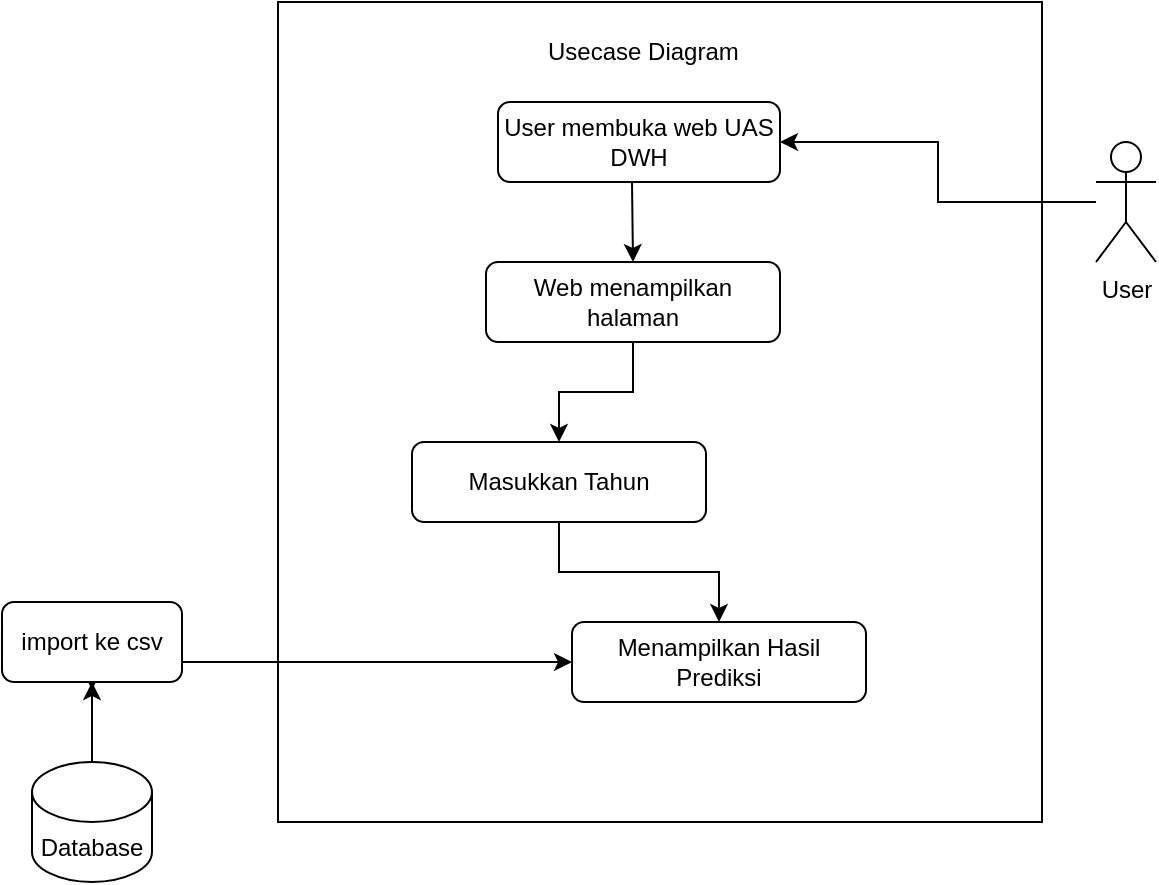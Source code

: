 <mxfile version="20.8.9" type="device"><diagram id="jcgfo_M9hfiJI2D8-p0l" name="Halaman-1"><mxGraphModel dx="794" dy="477" grid="1" gridSize="10" guides="1" tooltips="1" connect="1" arrows="1" fold="1" page="1" pageScale="1" pageWidth="827" pageHeight="1169" math="0" shadow="0"><root><mxCell id="0"/><mxCell id="1" parent="0"/><mxCell id="jtGBnezBMWSzEs01OBgH-1" value="" style="rounded=0;whiteSpace=wrap;html=1;" parent="1" vertex="1"><mxGeometry x="223" y="190" width="382" height="410" as="geometry"/></mxCell><mxCell id="jtGBnezBMWSzEs01OBgH-2" style="edgeStyle=orthogonalEdgeStyle;rounded=0;orthogonalLoop=1;jettySize=auto;html=1;entryX=1;entryY=0.5;entryDx=0;entryDy=0;" parent="1" source="jtGBnezBMWSzEs01OBgH-3" target="jtGBnezBMWSzEs01OBgH-5" edge="1"><mxGeometry relative="1" as="geometry"/></mxCell><mxCell id="jtGBnezBMWSzEs01OBgH-3" value="&lt;div&gt;User&lt;/div&gt;&lt;div&gt;&lt;br&gt;&lt;/div&gt;" style="shape=umlActor;verticalLabelPosition=bottom;verticalAlign=top;html=1;outlineConnect=0;" parent="1" vertex="1"><mxGeometry x="632" y="260" width="30" height="60" as="geometry"/></mxCell><mxCell id="jtGBnezBMWSzEs01OBgH-5" value="&lt;div&gt;User membuka web UAS DWH&lt;/div&gt;" style="rounded=1;whiteSpace=wrap;html=1;" parent="1" vertex="1"><mxGeometry x="333" y="240" width="141" height="40" as="geometry"/></mxCell><mxCell id="jtGBnezBMWSzEs01OBgH-6" style="edgeStyle=orthogonalEdgeStyle;rounded=0;orthogonalLoop=1;jettySize=auto;html=1;entryX=0.5;entryY=0;entryDx=0;entryDy=0;" parent="1" source="jtGBnezBMWSzEs01OBgH-7" target="jtGBnezBMWSzEs01OBgH-10" edge="1"><mxGeometry relative="1" as="geometry"/></mxCell><mxCell id="jtGBnezBMWSzEs01OBgH-7" value="Web menampilkan halaman" style="rounded=1;whiteSpace=wrap;html=1;" parent="1" vertex="1"><mxGeometry x="327" y="320" width="147" height="40" as="geometry"/></mxCell><mxCell id="jtGBnezBMWSzEs01OBgH-8" value="Usecase Diagram" style="text;strokeColor=none;fillColor=none;align=left;verticalAlign=middle;spacingLeft=4;spacingRight=4;overflow=hidden;points=[[0,0.5],[1,0.5]];portConstraint=eastwest;rotatable=0;whiteSpace=wrap;html=1;" parent="1" vertex="1"><mxGeometry x="352" y="200" width="122" height="30" as="geometry"/></mxCell><mxCell id="jtGBnezBMWSzEs01OBgH-9" value="" style="edgeStyle=orthogonalEdgeStyle;rounded=0;orthogonalLoop=1;jettySize=auto;html=1;" parent="1" source="jtGBnezBMWSzEs01OBgH-10" target="jtGBnezBMWSzEs01OBgH-14" edge="1"><mxGeometry relative="1" as="geometry"/></mxCell><mxCell id="jtGBnezBMWSzEs01OBgH-10" value="Masukkan Tahun" style="rounded=1;whiteSpace=wrap;html=1;" parent="1" vertex="1"><mxGeometry x="290" y="410" width="147" height="40" as="geometry"/></mxCell><mxCell id="jtGBnezBMWSzEs01OBgH-18" value="" style="edgeStyle=orthogonalEdgeStyle;rounded=0;orthogonalLoop=1;jettySize=auto;html=1;" parent="1" source="jtGBnezBMWSzEs01OBgH-11" target="jtGBnezBMWSzEs01OBgH-16" edge="1"><mxGeometry relative="1" as="geometry"/></mxCell><mxCell id="jtGBnezBMWSzEs01OBgH-11" value="Database" style="shape=cylinder3;whiteSpace=wrap;html=1;boundedLbl=1;backgroundOutline=1;size=15;" parent="1" vertex="1"><mxGeometry x="100" y="570" width="60" height="60" as="geometry"/></mxCell><mxCell id="jtGBnezBMWSzEs01OBgH-12" value="" style="endArrow=classic;html=1;rounded=0;startArrow=none;" parent="1" source="jtGBnezBMWSzEs01OBgH-16" edge="1"><mxGeometry width="50" height="50" relative="1" as="geometry"><mxPoint x="129.5" y="566" as="sourcePoint"/><mxPoint x="130" y="534" as="targetPoint"/></mxGeometry></mxCell><mxCell id="jtGBnezBMWSzEs01OBgH-13" value="" style="endArrow=classic;html=1;rounded=0;entryX=0;entryY=0.5;entryDx=0;entryDy=0;exitX=1;exitY=0.75;exitDx=0;exitDy=0;" parent="1" source="jtGBnezBMWSzEs01OBgH-16" target="jtGBnezBMWSzEs01OBgH-14" edge="1"><mxGeometry width="50" height="50" relative="1" as="geometry"><mxPoint x="175" y="440" as="sourcePoint"/><mxPoint x="330" y="537" as="targetPoint"/></mxGeometry></mxCell><mxCell id="jtGBnezBMWSzEs01OBgH-14" value="Menampilkan Hasil Prediksi" style="rounded=1;whiteSpace=wrap;html=1;" parent="1" vertex="1"><mxGeometry x="370" y="500" width="147" height="40" as="geometry"/></mxCell><mxCell id="jtGBnezBMWSzEs01OBgH-15" value="" style="endArrow=none;html=1;rounded=0;" parent="1" target="jtGBnezBMWSzEs01OBgH-16" edge="1"><mxGeometry width="50" height="50" relative="1" as="geometry"><mxPoint x="130" y="566" as="sourcePoint"/><mxPoint x="130" y="534" as="targetPoint"/></mxGeometry></mxCell><mxCell id="jtGBnezBMWSzEs01OBgH-16" value="import ke csv" style="rounded=1;whiteSpace=wrap;html=1;" parent="1" vertex="1"><mxGeometry x="85" y="490" width="90" height="40" as="geometry"/></mxCell><mxCell id="jtGBnezBMWSzEs01OBgH-17" value="" style="endArrow=classic;html=1;rounded=0;entryX=0.5;entryY=0;entryDx=0;entryDy=0;" parent="1" target="jtGBnezBMWSzEs01OBgH-7" edge="1"><mxGeometry width="50" height="50" relative="1" as="geometry"><mxPoint x="400" y="280" as="sourcePoint"/><mxPoint x="414" y="240" as="targetPoint"/><Array as="points"/></mxGeometry></mxCell></root></mxGraphModel></diagram></mxfile>